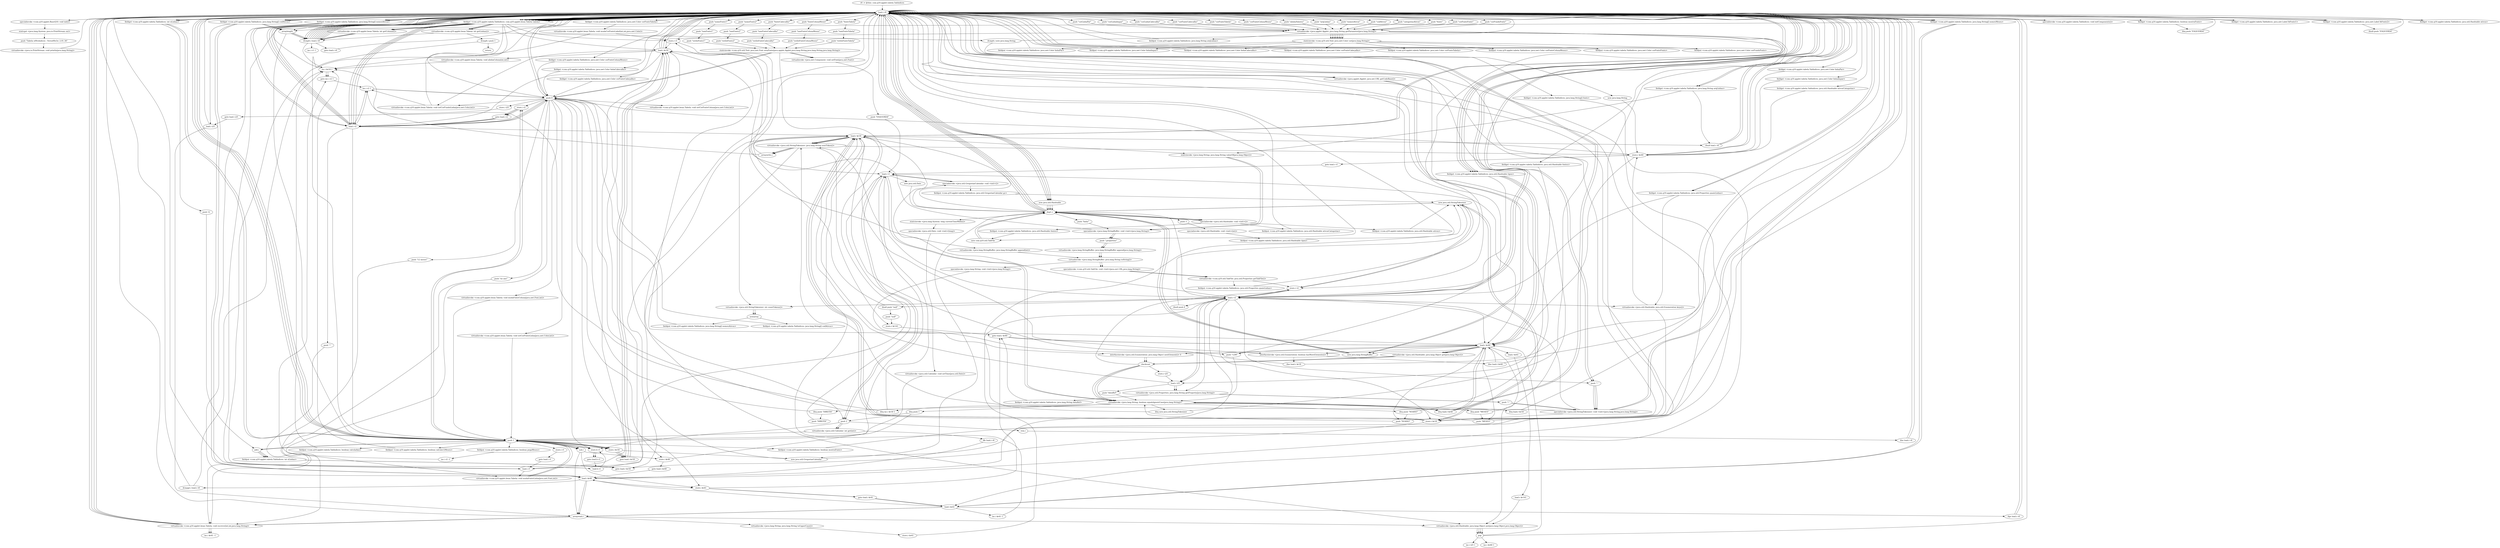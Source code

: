 digraph "" {
    "r0 := @this: com.q10.applet.tabela.TabIndices"
    "load.r r0"
    "r0 := @this: com.q10.applet.tabela.TabIndices"->"load.r r0";
    "specialinvoke <com.q10.applet.BaseQ10: void init()>"
    "load.r r0"->"specialinvoke <com.q10.applet.BaseQ10: void init()>";
    "staticget <java.lang.System: java.io.PrintStream out>"
    "specialinvoke <com.q10.applet.BaseQ10: void init()>"->"staticget <java.lang.System: java.io.PrintStream out>";
    "push \"Tabela \u00cdndices - Vers\u00e3o: 2.01.34\""
    "staticget <java.lang.System: java.io.PrintStream out>"->"push \"Tabela \u00cdndices - Vers\u00e3o: 2.01.34\"";
    "virtualinvoke <java.io.PrintStream: void println(java.lang.String)>"
    "push \"Tabela \u00cdndices - Vers\u00e3o: 2.01.34\""->"virtualinvoke <java.io.PrintStream: void println(java.lang.String)>";
    "virtualinvoke <java.io.PrintStream: void println(java.lang.String)>"->"load.r r0";
    "load.r r0"->"load.r r0";
    "push \"corLinhaPar\""
    "load.r r0"->"push \"corLinhaPar\"";
    "virtualinvoke <java.applet.Applet: java.lang.String getParameter(java.lang.String)>"
    "push \"corLinhaPar\""->"virtualinvoke <java.applet.Applet: java.lang.String getParameter(java.lang.String)>";
    "staticinvoke <com.q10.util.Tool: java.awt.Color cor(java.lang.String)>"
    "virtualinvoke <java.applet.Applet: java.lang.String getParameter(java.lang.String)>"->"staticinvoke <com.q10.util.Tool: java.awt.Color cor(java.lang.String)>";
    "fieldput <com.q10.applet.tabela.TabIndices: java.awt.Color linhaPar>"
    "staticinvoke <com.q10.util.Tool: java.awt.Color cor(java.lang.String)>"->"fieldput <com.q10.applet.tabela.TabIndices: java.awt.Color linhaPar>";
    "fieldput <com.q10.applet.tabela.TabIndices: java.awt.Color linhaPar>"->"load.r r0";
    "load.r r0"->"load.r r0";
    "push \"corLinhaImpar\""
    "load.r r0"->"push \"corLinhaImpar\"";
    "push \"corLinhaImpar\""->"virtualinvoke <java.applet.Applet: java.lang.String getParameter(java.lang.String)>";
    "virtualinvoke <java.applet.Applet: java.lang.String getParameter(java.lang.String)>"->"staticinvoke <com.q10.util.Tool: java.awt.Color cor(java.lang.String)>";
    "fieldput <com.q10.applet.tabela.TabIndices: java.awt.Color linhaImpar>"
    "staticinvoke <com.q10.util.Tool: java.awt.Color cor(java.lang.String)>"->"fieldput <com.q10.applet.tabela.TabIndices: java.awt.Color linhaImpar>";
    "fieldput <com.q10.applet.tabela.TabIndices: java.awt.Color linhaImpar>"->"load.r r0";
    "load.r r0"->"load.r r0";
    "push \"corLinhaCabecalho\""
    "load.r r0"->"push \"corLinhaCabecalho\"";
    "push \"corLinhaCabecalho\""->"virtualinvoke <java.applet.Applet: java.lang.String getParameter(java.lang.String)>";
    "virtualinvoke <java.applet.Applet: java.lang.String getParameter(java.lang.String)>"->"staticinvoke <com.q10.util.Tool: java.awt.Color cor(java.lang.String)>";
    "fieldput <com.q10.applet.tabela.TabIndices: java.awt.Color linhaCabecalho>"
    "staticinvoke <com.q10.util.Tool: java.awt.Color cor(java.lang.String)>"->"fieldput <com.q10.applet.tabela.TabIndices: java.awt.Color linhaCabecalho>";
    "fieldput <com.q10.applet.tabela.TabIndices: java.awt.Color linhaCabecalho>"->"load.r r0";
    "load.r r0"->"load.r r0";
    "push \"corFonteCabecalho\""
    "load.r r0"->"push \"corFonteCabecalho\"";
    "push \"corFonteCabecalho\""->"virtualinvoke <java.applet.Applet: java.lang.String getParameter(java.lang.String)>";
    "virtualinvoke <java.applet.Applet: java.lang.String getParameter(java.lang.String)>"->"staticinvoke <com.q10.util.Tool: java.awt.Color cor(java.lang.String)>";
    "fieldput <com.q10.applet.tabela.TabIndices: java.awt.Color corFonteCabeçalho>"
    "staticinvoke <com.q10.util.Tool: java.awt.Color cor(java.lang.String)>"->"fieldput <com.q10.applet.tabela.TabIndices: java.awt.Color corFonteCabeçalho>";
    "fieldput <com.q10.applet.tabela.TabIndices: java.awt.Color corFonteCabeçalho>"->"load.r r0";
    "load.r r0"->"load.r r0";
    "push \"corFonteTabela\""
    "load.r r0"->"push \"corFonteTabela\"";
    "push \"corFonteTabela\""->"virtualinvoke <java.applet.Applet: java.lang.String getParameter(java.lang.String)>";
    "virtualinvoke <java.applet.Applet: java.lang.String getParameter(java.lang.String)>"->"staticinvoke <com.q10.util.Tool: java.awt.Color cor(java.lang.String)>";
    "fieldput <com.q10.applet.tabela.TabIndices: java.awt.Color corFonteTabela>"
    "staticinvoke <com.q10.util.Tool: java.awt.Color cor(java.lang.String)>"->"fieldput <com.q10.applet.tabela.TabIndices: java.awt.Color corFonteTabela>";
    "fieldput <com.q10.applet.tabela.TabIndices: java.awt.Color corFonteTabela>"->"load.r r0";
    "load.r r0"->"load.r r0";
    "push \"corFonteColunaMeses\""
    "load.r r0"->"push \"corFonteColunaMeses\"";
    "push \"corFonteColunaMeses\""->"virtualinvoke <java.applet.Applet: java.lang.String getParameter(java.lang.String)>";
    "virtualinvoke <java.applet.Applet: java.lang.String getParameter(java.lang.String)>"->"staticinvoke <com.q10.util.Tool: java.awt.Color cor(java.lang.String)>";
    "fieldput <com.q10.applet.tabela.TabIndices: java.awt.Color corFonteColunaMeses>"
    "staticinvoke <com.q10.util.Tool: java.awt.Color cor(java.lang.String)>"->"fieldput <com.q10.applet.tabela.TabIndices: java.awt.Color corFonteColunaMeses>";
    "fieldput <com.q10.applet.tabela.TabIndices: java.awt.Color corFonteColunaMeses>"->"load.r r0";
    "push \"alinhaValores\""
    "load.r r0"->"push \"alinhaValores\"";
    "push \"alinhaValores\""->"virtualinvoke <java.applet.Applet: java.lang.String getParameter(java.lang.String)>";
    "store.r r1"
    "virtualinvoke <java.applet.Applet: java.lang.String getParameter(java.lang.String)>"->"store.r r1";
    "store.r r1"->"load.r r0";
    "load.r r0"->"load.r r0";
    "push \"arqLinhas\""
    "load.r r0"->"push \"arqLinhas\"";
    "push \"arqLinhas\""->"virtualinvoke <java.applet.Applet: java.lang.String getParameter(java.lang.String)>";
    "fieldput <com.q10.applet.tabela.TabIndices: java.lang.String arqLinhas>"
    "virtualinvoke <java.applet.Applet: java.lang.String getParameter(java.lang.String)>"->"fieldput <com.q10.applet.tabela.TabIndices: java.lang.String arqLinhas>";
    "fieldput <com.q10.applet.tabela.TabIndices: java.lang.String arqLinhas>"->"load.r r0";
    "new java.util.GregorianCalendar"
    "load.r r0"->"new java.util.GregorianCalendar";
    "dup1.r"
    "new java.util.GregorianCalendar"->"dup1.r";
    "specialinvoke <java.util.GregorianCalendar: void <init>()>"
    "dup1.r"->"specialinvoke <java.util.GregorianCalendar: void <init>()>";
    "fieldput <com.q10.applet.tabela.TabIndices: java.util.GregorianCalendar gc>"
    "specialinvoke <java.util.GregorianCalendar: void <init>()>"->"fieldput <com.q10.applet.tabela.TabIndices: java.util.GregorianCalendar gc>";
    "new java.util.StringTokenizer"
    "fieldput <com.q10.applet.tabela.TabIndices: java.util.GregorianCalendar gc>"->"new java.util.StringTokenizer";
    "store.r $r18"
    "new java.util.StringTokenizer"->"store.r $r18";
    "load.r $r18"
    "store.r $r18"->"load.r $r18";
    "load.r $r18"->"load.r r0";
    "push \"nomesAtivos\""
    "load.r r0"->"push \"nomesAtivos\"";
    "push \"nomesAtivos\""->"virtualinvoke <java.applet.Applet: java.lang.String getParameter(java.lang.String)>";
    "push \",\""
    "virtualinvoke <java.applet.Applet: java.lang.String getParameter(java.lang.String)>"->"push \",\"";
    "specialinvoke <java.util.StringTokenizer: void <init>(java.lang.String,java.lang.String)>"
    "push \",\""->"specialinvoke <java.util.StringTokenizer: void <init>(java.lang.String,java.lang.String)>";
    "specialinvoke <java.util.StringTokenizer: void <init>(java.lang.String,java.lang.String)>"->"load.r r0";
    "load.r r0"->"load.r $r18";
    "virtualinvoke <java.util.StringTokenizer: int countTokens()>"
    "load.r $r18"->"virtualinvoke <java.util.StringTokenizer: int countTokens()>";
    "newarray"
    "virtualinvoke <java.util.StringTokenizer: int countTokens()>"->"newarray";
    "fieldput <com.q10.applet.tabela.TabIndices: java.lang.String[] nomesAtivos>"
    "newarray"->"fieldput <com.q10.applet.tabela.TabIndices: java.lang.String[] nomesAtivos>";
    "push 0"
    "fieldput <com.q10.applet.tabela.TabIndices: java.lang.String[] nomesAtivos>"->"push 0";
    "store.i r2"
    "push 0"->"store.i r2";
    "goto load.i r2"
    "store.i r2"->"goto load.i r2";
    "load.i r2"
    "goto load.i r2"->"load.i r2";
    "load.i r2"->"load.r r0";
    "fieldget <com.q10.applet.tabela.TabIndices: java.lang.String[] nomesAtivos>"
    "load.r r0"->"fieldget <com.q10.applet.tabela.TabIndices: java.lang.String[] nomesAtivos>";
    "arraylength"
    "fieldget <com.q10.applet.tabela.TabIndices: java.lang.String[] nomesAtivos>"->"arraylength";
    "ifcmplt.i load.r r0"
    "arraylength"->"ifcmplt.i load.r r0";
    "ifcmplt.i load.r r0"->"load.r r0";
    "new java.util.Hashtable"
    "load.r r0"->"new java.util.Hashtable";
    "new java.util.Hashtable"->"dup1.r";
    "specialinvoke <java.util.Hashtable: void <init>()>"
    "dup1.r"->"specialinvoke <java.util.Hashtable: void <init>()>";
    "fieldput <com.q10.applet.tabela.TabIndices: java.util.Hashtable ativos>"
    "specialinvoke <java.util.Hashtable: void <init>()>"->"fieldput <com.q10.applet.tabela.TabIndices: java.util.Hashtable ativos>";
    "fieldput <com.q10.applet.tabela.TabIndices: java.util.Hashtable ativos>"->"new java.util.StringTokenizer";
    "store.r r2"
    "new java.util.StringTokenizer"->"store.r r2";
    "load.r r2"
    "store.r r2"->"load.r r2";
    "load.r r2"->"load.r r0";
    "push \"codAtivos\""
    "load.r r0"->"push \"codAtivos\"";
    "push \"codAtivos\""->"virtualinvoke <java.applet.Applet: java.lang.String getParameter(java.lang.String)>";
    "virtualinvoke <java.applet.Applet: java.lang.String getParameter(java.lang.String)>"->"push \",\"";
    "push \",\""->"specialinvoke <java.util.StringTokenizer: void <init>(java.lang.String,java.lang.String)>";
    "specialinvoke <java.util.StringTokenizer: void <init>(java.lang.String,java.lang.String)>"->"load.r r2";
    "load.r r2"->"store.r $r18";
    "store.r $r18"->"load.r r0";
    "load.r r0"->"load.r r2";
    "load.r r2"->"virtualinvoke <java.util.StringTokenizer: int countTokens()>";
    "virtualinvoke <java.util.StringTokenizer: int countTokens()>"->"newarray";
    "fieldput <com.q10.applet.tabela.TabIndices: java.lang.String[] codAtivos>"
    "newarray"->"fieldput <com.q10.applet.tabela.TabIndices: java.lang.String[] codAtivos>";
    "fieldput <com.q10.applet.tabela.TabIndices: java.lang.String[] codAtivos>"->"push 0";
    "store.i $r40"
    "push 0"->"store.i $r40";
    "goto load.i $r40"
    "store.i $r40"->"goto load.i $r40";
    "load.i $r40"
    "goto load.i $r40"->"load.i $r40";
    "load.i $r40"->"load.r r0";
    "fieldget <com.q10.applet.tabela.TabIndices: java.lang.String[] codAtivos>"
    "load.r r0"->"fieldget <com.q10.applet.tabela.TabIndices: java.lang.String[] codAtivos>";
    "fieldget <com.q10.applet.tabela.TabIndices: java.lang.String[] codAtivos>"->"arraylength";
    "arraylength"->"ifcmplt.i load.r r0";
    "ifcmplt.i load.r r0"->"load.r r0";
    "load.r r0"->"new java.util.Hashtable";
    "new java.util.Hashtable"->"dup1.r";
    "dup1.r"->"specialinvoke <java.util.Hashtable: void <init>()>";
    "fieldput <com.q10.applet.tabela.TabIndices: java.util.Hashtable ativosCategorias>"
    "specialinvoke <java.util.Hashtable: void <init>()>"->"fieldput <com.q10.applet.tabela.TabIndices: java.util.Hashtable ativosCategorias>";
    "fieldput <com.q10.applet.tabela.TabIndices: java.util.Hashtable ativosCategorias>"->"load.r r0";
    "push \"categoriasAtivos\""
    "load.r r0"->"push \"categoriasAtivos\"";
    "push \"categoriasAtivos\""->"virtualinvoke <java.applet.Applet: java.lang.String getParameter(java.lang.String)>";
    "virtualinvoke <java.applet.Applet: java.lang.String getParameter(java.lang.String)>"->"store.r r2";
    "store.r r2"->"load.r r2";
    "ifnull push 0"
    "load.r r2"->"ifnull push 0";
    "ifnull push 0"->"new java.util.StringTokenizer";
    "new java.util.StringTokenizer"->"dup1.r";
    "dup1.r"->"load.r r2";
    "load.r r2"->"push \",\"";
    "push \",\""->"specialinvoke <java.util.StringTokenizer: void <init>(java.lang.String,java.lang.String)>";
    "specialinvoke <java.util.StringTokenizer: void <init>(java.lang.String,java.lang.String)>"->"store.r $r18";
    "store.r $r18"->"push 0";
    "store.i i25"
    "push 0"->"store.i i25";
    "goto load.i i25"
    "store.i i25"->"goto load.i i25";
    "load.i i25"
    "goto load.i i25"->"load.i i25";
    "load.i i25"->"load.r r0";
    "load.r r0"->"fieldget <com.q10.applet.tabela.TabIndices: java.lang.String[] codAtivos>";
    "fieldget <com.q10.applet.tabela.TabIndices: java.lang.String[] codAtivos>"->"arraylength";
    "arraylength"->"ifcmplt.i load.r r0";
    "ifcmplt.i load.r r0"->"load.r r0";
    "fieldget <com.q10.applet.tabela.TabIndices: java.lang.String arqLinhas>"
    "load.r r0"->"fieldget <com.q10.applet.tabela.TabIndices: java.lang.String arqLinhas>";
    "ifnull load.r r0"
    "fieldget <com.q10.applet.tabela.TabIndices: java.lang.String arqLinhas>"->"ifnull load.r r0";
    "ifnull load.r r0"->"load.r r0";
    "load.r r0"->"new java.util.Hashtable";
    "new java.util.Hashtable"->"dup1.r";
    "push 3"
    "dup1.r"->"push 3";
    "specialinvoke <java.util.Hashtable: void <init>(int)>"
    "push 3"->"specialinvoke <java.util.Hashtable: void <init>(int)>";
    "fieldput <com.q10.applet.tabela.TabIndices: java.util.Hashtable tipos>"
    "specialinvoke <java.util.Hashtable: void <init>(int)>"->"fieldput <com.q10.applet.tabela.TabIndices: java.util.Hashtable tipos>";
    "fieldput <com.q10.applet.tabela.TabIndices: java.util.Hashtable tipos>"->"load.r r0";
    "new com.q10.util.TabFile"
    "load.r r0"->"new com.q10.util.TabFile";
    "new com.q10.util.TabFile"->"dup1.r";
    "dup1.r"->"load.r r0";
    "virtualinvoke <java.applet.Applet: java.net.URL getCodeBase()>"
    "load.r r0"->"virtualinvoke <java.applet.Applet: java.net.URL getCodeBase()>";
    "new java.lang.StringBuffer"
    "virtualinvoke <java.applet.Applet: java.net.URL getCodeBase()>"->"new java.lang.StringBuffer";
    "new java.lang.StringBuffer"->"dup1.r";
    "dup1.r"->"load.r r0";
    "load.r r0"->"fieldget <com.q10.applet.tabela.TabIndices: java.lang.String arqLinhas>";
    "staticinvoke <java.lang.String: java.lang.String valueOf(java.lang.Object)>"
    "fieldget <com.q10.applet.tabela.TabIndices: java.lang.String arqLinhas>"->"staticinvoke <java.lang.String: java.lang.String valueOf(java.lang.Object)>";
    "specialinvoke <java.lang.StringBuffer: void <init>(java.lang.String)>"
    "staticinvoke <java.lang.String: java.lang.String valueOf(java.lang.Object)>"->"specialinvoke <java.lang.StringBuffer: void <init>(java.lang.String)>";
    "push \".properties\""
    "specialinvoke <java.lang.StringBuffer: void <init>(java.lang.String)>"->"push \".properties\"";
    "virtualinvoke <java.lang.StringBuffer: java.lang.StringBuffer append(java.lang.String)>"
    "push \".properties\""->"virtualinvoke <java.lang.StringBuffer: java.lang.StringBuffer append(java.lang.String)>";
    "virtualinvoke <java.lang.StringBuffer: java.lang.String toString()>"
    "virtualinvoke <java.lang.StringBuffer: java.lang.StringBuffer append(java.lang.String)>"->"virtualinvoke <java.lang.StringBuffer: java.lang.String toString()>";
    "specialinvoke <com.q10.util.TabFile: void <init>(java.net.URL,java.lang.String)>"
    "virtualinvoke <java.lang.StringBuffer: java.lang.String toString()>"->"specialinvoke <com.q10.util.TabFile: void <init>(java.net.URL,java.lang.String)>";
    "virtualinvoke <com.q10.util.TabFile: java.util.Properties getTabFile()>"
    "specialinvoke <com.q10.util.TabFile: void <init>(java.net.URL,java.lang.String)>"->"virtualinvoke <com.q10.util.TabFile: java.util.Properties getTabFile()>";
    "fieldput <com.q10.applet.tabela.TabIndices: java.util.Properties quaisLinhas>"
    "virtualinvoke <com.q10.util.TabFile: java.util.Properties getTabFile()>"->"fieldput <com.q10.applet.tabela.TabIndices: java.util.Properties quaisLinhas>";
    "fieldput <com.q10.applet.tabela.TabIndices: java.util.Properties quaisLinhas>"->"load.r r0";
    "fieldget <com.q10.applet.tabela.TabIndices: java.util.Properties quaisLinhas>"
    "load.r r0"->"fieldget <com.q10.applet.tabela.TabIndices: java.util.Properties quaisLinhas>";
    "virtualinvoke <java.util.Hashtable: java.util.Enumeration keys()>"
    "fieldget <com.q10.applet.tabela.TabIndices: java.util.Properties quaisLinhas>"->"virtualinvoke <java.util.Hashtable: java.util.Enumeration keys()>";
    "virtualinvoke <java.util.Hashtable: java.util.Enumeration keys()>"->"store.r $r18";
    "goto load.r $r18"
    "store.r $r18"->"goto load.r $r18";
    "goto load.r $r18"->"load.r $r18";
    "interfaceinvoke <java.util.Enumeration: boolean hasMoreElements()> 0"
    "load.r $r18"->"interfaceinvoke <java.util.Enumeration: boolean hasMoreElements()> 0";
    "ifne load.r $r18"
    "interfaceinvoke <java.util.Enumeration: boolean hasMoreElements()> 0"->"ifne load.r $r18";
    "ifne load.r $r18"->"load.r r0";
    "push \"fonte\""
    "load.r r0"->"push \"fonte\"";
    "push \"fonte\""->"virtualinvoke <java.applet.Applet: java.lang.String getParameter(java.lang.String)>";
    "virtualinvoke <java.applet.Applet: java.lang.String getParameter(java.lang.String)>"->"store.r $r18";
    "store.r $r18"->"load.r $r18";
    "load.r $r18"->"ifnull load.r r0";
    "ifnull load.r r0"->"load.r r0";
    "load.r r0"->"new java.util.Hashtable";
    "new java.util.Hashtable"->"dup1.r";
    "dup1.r"->"specialinvoke <java.util.Hashtable: void <init>()>";
    "fieldput <com.q10.applet.tabela.TabIndices: java.util.Hashtable fontes>"
    "specialinvoke <java.util.Hashtable: void <init>()>"->"fieldput <com.q10.applet.tabela.TabIndices: java.util.Hashtable fontes>";
    "fieldput <com.q10.applet.tabela.TabIndices: java.util.Hashtable fontes>"->"new com.q10.util.TabFile";
    "new com.q10.util.TabFile"->"dup1.r";
    "dup1.r"->"load.r r0";
    "load.r r0"->"virtualinvoke <java.applet.Applet: java.net.URL getCodeBase()>";
    "virtualinvoke <java.applet.Applet: java.net.URL getCodeBase()>"->"new java.lang.StringBuffer";
    "new java.lang.StringBuffer"->"dup1.r";
    "dup1.r"->"load.r $r18";
    "load.r $r18"->"staticinvoke <java.lang.String: java.lang.String valueOf(java.lang.Object)>";
    "staticinvoke <java.lang.String: java.lang.String valueOf(java.lang.Object)>"->"specialinvoke <java.lang.StringBuffer: void <init>(java.lang.String)>";
    "specialinvoke <java.lang.StringBuffer: void <init>(java.lang.String)>"->"push \".properties\"";
    "push \".properties\""->"virtualinvoke <java.lang.StringBuffer: java.lang.StringBuffer append(java.lang.String)>";
    "virtualinvoke <java.lang.StringBuffer: java.lang.StringBuffer append(java.lang.String)>"->"virtualinvoke <java.lang.StringBuffer: java.lang.String toString()>";
    "virtualinvoke <java.lang.StringBuffer: java.lang.String toString()>"->"specialinvoke <com.q10.util.TabFile: void <init>(java.net.URL,java.lang.String)>";
    "specialinvoke <com.q10.util.TabFile: void <init>(java.net.URL,java.lang.String)>"->"virtualinvoke <com.q10.util.TabFile: java.util.Properties getTabFile()>";
    "virtualinvoke <com.q10.util.TabFile: java.util.Properties getTabFile()>"->"store.r r2";
    "store.r r2"->"load.r r2";
    "load.r r2"->"virtualinvoke <java.util.Hashtable: java.util.Enumeration keys()>";
    "store.r $r40"
    "virtualinvoke <java.util.Hashtable: java.util.Enumeration keys()>"->"store.r $r40";
    "store.r $r40"->"push 0";
    "store.i $r41"
    "push 0"->"store.i $r41";
    "goto load.r $r40"
    "store.i $r41"->"goto load.r $r40";
    "load.r $r40"
    "goto load.r $r40"->"load.r $r40";
    "load.r $r40"->"interfaceinvoke <java.util.Enumeration: boolean hasMoreElements()> 0";
    "ifne load.r $r40"
    "interfaceinvoke <java.util.Enumeration: boolean hasMoreElements()> 0"->"ifne load.r $r40";
    "ifne load.r $r40"->"load.r r0";
    "push 1"
    "load.r r0"->"push 1";
    "fieldput <com.q10.applet.tabela.TabIndices: boolean mostraFonte>"
    "push 1"->"fieldput <com.q10.applet.tabela.TabIndices: boolean mostraFonte>";
    "fieldput <com.q10.applet.tabela.TabIndices: boolean mostraFonte>"->"load.r r0";
    "load.r r0"->"load.r r0";
    "push \"corFonteFonte\""
    "load.r r0"->"push \"corFonteFonte\"";
    "push \"corFonteFonte\""->"virtualinvoke <java.applet.Applet: java.lang.String getParameter(java.lang.String)>";
    "virtualinvoke <java.applet.Applet: java.lang.String getParameter(java.lang.String)>"->"staticinvoke <com.q10.util.Tool: java.awt.Color cor(java.lang.String)>";
    "fieldput <com.q10.applet.tabela.TabIndices: java.awt.Color corFonteFonte>"
    "staticinvoke <com.q10.util.Tool: java.awt.Color cor(java.lang.String)>"->"fieldput <com.q10.applet.tabela.TabIndices: java.awt.Color corFonteFonte>";
    "fieldput <com.q10.applet.tabela.TabIndices: java.awt.Color corFonteFonte>"->"load.r r0";
    "load.r r0"->"load.r r0";
    "push \"corFundoFonte\""
    "load.r r0"->"push \"corFundoFonte\"";
    "push \"corFundoFonte\""->"virtualinvoke <java.applet.Applet: java.lang.String getParameter(java.lang.String)>";
    "virtualinvoke <java.applet.Applet: java.lang.String getParameter(java.lang.String)>"->"staticinvoke <com.q10.util.Tool: java.awt.Color cor(java.lang.String)>";
    "fieldput <com.q10.applet.tabela.TabIndices: java.awt.Color corFundoFonte>"
    "staticinvoke <com.q10.util.Tool: java.awt.Color cor(java.lang.String)>"->"fieldput <com.q10.applet.tabela.TabIndices: java.awt.Color corFundoFonte>";
    "fieldput <com.q10.applet.tabela.TabIndices: java.awt.Color corFundoFonte>"->"load.r r0";
    "specialinvoke <com.q10.applet.tabela.TabIndices: void initComponents()>"
    "load.r r0"->"specialinvoke <com.q10.applet.tabela.TabIndices: void initComponents()>";
    "specialinvoke <com.q10.applet.tabela.TabIndices: void initComponents()>"->"load.r r0";
    "fieldget <com.q10.applet.tabela.TabIndices: boolean mostraFonte>"
    "load.r r0"->"fieldget <com.q10.applet.tabela.TabIndices: boolean mostraFonte>";
    "ifeq push \"ESQUERDA\""
    "fieldget <com.q10.applet.tabela.TabIndices: boolean mostraFonte>"->"ifeq push \"ESQUERDA\"";
    "ifeq push \"ESQUERDA\""->"load.r r0";
    "fieldget <com.q10.applet.tabela.TabIndices: java.awt.Label lbFonte1>"
    "load.r r0"->"fieldget <com.q10.applet.tabela.TabIndices: java.awt.Label lbFonte1>";
    "fieldget <com.q10.applet.tabela.TabIndices: java.awt.Label lbFonte1>"->"load.r r0";
    "push \"nomeFonte1\""
    "load.r r0"->"push \"nomeFonte1\"";
    "push \"tamFonte1\""
    "push \"nomeFonte1\""->"push \"tamFonte1\"";
    "push \"estiloFonte1\""
    "push \"tamFonte1\""->"push \"estiloFonte1\"";
    "staticinvoke <com.q10.util.Tool: java.awt.Font setaFonte(java.applet.Applet,java.lang.String,java.lang.String,java.lang.String)>"
    "push \"estiloFonte1\""->"staticinvoke <com.q10.util.Tool: java.awt.Font setaFonte(java.applet.Applet,java.lang.String,java.lang.String,java.lang.String)>";
    "virtualinvoke <java.awt.Component: void setFont(java.awt.Font)>"
    "staticinvoke <com.q10.util.Tool: java.awt.Font setaFonte(java.applet.Applet,java.lang.String,java.lang.String,java.lang.String)>"->"virtualinvoke <java.awt.Component: void setFont(java.awt.Font)>";
    "virtualinvoke <java.awt.Component: void setFont(java.awt.Font)>"->"load.r r0";
    "fieldget <com.q10.applet.tabela.TabIndices: java.awt.Label lbFonte2>"
    "load.r r0"->"fieldget <com.q10.applet.tabela.TabIndices: java.awt.Label lbFonte2>";
    "ifnull push \"ESQUERDA\""
    "fieldget <com.q10.applet.tabela.TabIndices: java.awt.Label lbFonte2>"->"ifnull push \"ESQUERDA\"";
    "ifnull push \"ESQUERDA\""->"load.r r0";
    "load.r r0"->"fieldget <com.q10.applet.tabela.TabIndices: java.awt.Label lbFonte2>";
    "fieldget <com.q10.applet.tabela.TabIndices: java.awt.Label lbFonte2>"->"load.r r0";
    "push \"nomeFonte2\""
    "load.r r0"->"push \"nomeFonte2\"";
    "push \"tamFonte2\""
    "push \"nomeFonte2\""->"push \"tamFonte2\"";
    "push \"estiloFonte2\""
    "push \"tamFonte2\""->"push \"estiloFonte2\"";
    "push \"estiloFonte2\""->"staticinvoke <com.q10.util.Tool: java.awt.Font setaFonte(java.applet.Applet,java.lang.String,java.lang.String,java.lang.String)>";
    "staticinvoke <com.q10.util.Tool: java.awt.Font setaFonte(java.applet.Applet,java.lang.String,java.lang.String,java.lang.String)>"->"virtualinvoke <java.awt.Component: void setFont(java.awt.Font)>";
    "push \"ESQUERDA\""
    "virtualinvoke <java.awt.Component: void setFont(java.awt.Font)>"->"push \"ESQUERDA\"";
    "load.r r1"
    "push \"ESQUERDA\""->"load.r r1";
    "virtualinvoke <java.lang.String: boolean equalsIgnoreCase(java.lang.String)>"
    "load.r r1"->"virtualinvoke <java.lang.String: boolean equalsIgnoreCase(java.lang.String)>";
    "ifeq push \"DIREITA\""
    "virtualinvoke <java.lang.String: boolean equalsIgnoreCase(java.lang.String)>"->"ifeq push \"DIREITA\"";
    "ifeq push \"DIREITA\""->"push 0";
    "store.b r1"
    "push 0"->"store.b r1";
    "goto load.b r1"
    "store.b r1"->"goto load.b r1";
    "load.b r1"
    "goto load.b r1"->"load.b r1";
    "load.b r1"->"store.b r1";
    "store.b r1"->"push 1";
    "store.i $r18"
    "push 1"->"store.i $r18";
    "goto load.i $r18"
    "store.i $r18"->"goto load.i $r18";
    "load.i $r18"
    "goto load.i $r18"->"load.i $r18";
    "load.i $r18"->"load.r r0";
    "fieldget <com.q10.applet.tabela.TabIndices: com.q10.applet.bean.Tabela tabela>"
    "load.r r0"->"fieldget <com.q10.applet.tabela.TabIndices: com.q10.applet.bean.Tabela tabela>";
    "virtualinvoke <com.q10.applet.bean.Tabela: int getColunas()>"
    "fieldget <com.q10.applet.tabela.TabIndices: com.q10.applet.bean.Tabela tabela>"->"virtualinvoke <com.q10.applet.bean.Tabela: int getColunas()>";
    "virtualinvoke <com.q10.applet.bean.Tabela: int getColunas()>"->"ifcmplt.i load.r r0";
    "ifcmplt.i load.r r0"->"load.r r0";
    "load.r r0"->"fieldget <com.q10.applet.tabela.TabIndices: com.q10.applet.bean.Tabela tabela>";
    "fieldget <com.q10.applet.tabela.TabIndices: com.q10.applet.bean.Tabela tabela>"->"load.r r0";
    "push \"fonteCabecalho\""
    "load.r r0"->"push \"fonteCabecalho\"";
    "push \"tamFonteCabecalho\""
    "push \"fonteCabecalho\""->"push \"tamFonteCabecalho\"";
    "push \"estiloFonteCabecalho\""
    "push \"tamFonteCabecalho\""->"push \"estiloFonteCabecalho\"";
    "push \"estiloFonteCabecalho\""->"staticinvoke <com.q10.util.Tool: java.awt.Font setaFonte(java.applet.Applet,java.lang.String,java.lang.String,java.lang.String)>";
    "staticinvoke <com.q10.util.Tool: java.awt.Font setaFonte(java.applet.Applet,java.lang.String,java.lang.String,java.lang.String)>"->"push 0";
    "virtualinvoke <com.q10.applet.bean.Tabela: void mudaFonteLinha(java.awt.Font,int)>"
    "push 0"->"virtualinvoke <com.q10.applet.bean.Tabela: void mudaFonteLinha(java.awt.Font,int)>";
    "virtualinvoke <com.q10.applet.bean.Tabela: void mudaFonteLinha(java.awt.Font,int)>"->"push 1";
    "store.i r1"
    "push 1"->"store.i r1";
    "goto load.i r1"
    "store.i r1"->"goto load.i r1";
    "load.i r1"
    "goto load.i r1"->"load.i r1";
    "load.i r1"->"load.r r0";
    "load.r r0"->"fieldget <com.q10.applet.tabela.TabIndices: com.q10.applet.bean.Tabela tabela>";
    "virtualinvoke <com.q10.applet.bean.Tabela: int getLinhas()>"
    "fieldget <com.q10.applet.tabela.TabIndices: com.q10.applet.bean.Tabela tabela>"->"virtualinvoke <com.q10.applet.bean.Tabela: int getLinhas()>";
    "virtualinvoke <com.q10.applet.bean.Tabela: int getLinhas()>"->"ifcmplt.i load.r r0";
    "goto load.r r0"
    "ifcmplt.i load.r r0"->"goto load.r r0";
    "goto load.r r0"->"load.r r0";
    "load.r r0"->"fieldget <com.q10.applet.tabela.TabIndices: com.q10.applet.bean.Tabela tabela>";
    "fieldget <com.q10.applet.tabela.TabIndices: com.q10.applet.bean.Tabela tabela>"->"load.r r0";
    "fieldget <com.q10.applet.tabela.TabIndices: java.awt.Color corFonteColunaMeses>"
    "load.r r0"->"fieldget <com.q10.applet.tabela.TabIndices: java.awt.Color corFonteColunaMeses>";
    "fieldget <com.q10.applet.tabela.TabIndices: java.awt.Color corFonteColunaMeses>"->"push 0";
    "virtualinvoke <com.q10.applet.bean.Tabela: void setCorFonteColuna(java.awt.Color,int)>"
    "push 0"->"virtualinvoke <com.q10.applet.bean.Tabela: void setCorFonteColuna(java.awt.Color,int)>";
    "virtualinvoke <com.q10.applet.bean.Tabela: void setCorFonteColuna(java.awt.Color,int)>"->"load.r r0";
    "load.r r0"->"fieldget <com.q10.applet.tabela.TabIndices: com.q10.applet.bean.Tabela tabela>";
    "fieldget <com.q10.applet.tabela.TabIndices: com.q10.applet.bean.Tabela tabela>"->"load.r r0";
    "push \"fonteColunaMeses\""
    "load.r r0"->"push \"fonteColunaMeses\"";
    "push \"tamFonteColunaMeses\""
    "push \"fonteColunaMeses\""->"push \"tamFonteColunaMeses\"";
    "push \"estiloFonteColunaMeses\""
    "push \"tamFonteColunaMeses\""->"push \"estiloFonteColunaMeses\"";
    "push \"estiloFonteColunaMeses\""->"staticinvoke <com.q10.util.Tool: java.awt.Font setaFonte(java.applet.Applet,java.lang.String,java.lang.String,java.lang.String)>";
    "staticinvoke <com.q10.util.Tool: java.awt.Font setaFonte(java.applet.Applet,java.lang.String,java.lang.String,java.lang.String)>"->"push 0";
    "virtualinvoke <com.q10.applet.bean.Tabela: void mudaFonteColuna(java.awt.Font,int)>"
    "push 0"->"virtualinvoke <com.q10.applet.bean.Tabela: void mudaFonteColuna(java.awt.Font,int)>";
    "virtualinvoke <com.q10.applet.bean.Tabela: void mudaFonteColuna(java.awt.Font,int)>"->"push 1";
    "push 1"->"store.i $r18";
    "store.i $r18"->"new java.util.GregorianCalendar";
    "new java.util.GregorianCalendar"->"store.r r1";
    "store.r r1"->"load.r r1";
    "load.r r1"->"specialinvoke <java.util.GregorianCalendar: void <init>()>";
    "specialinvoke <java.util.GregorianCalendar: void <init>()>"->"load.r r1";
    "new java.util.Date"
    "load.r r1"->"new java.util.Date";
    "new java.util.Date"->"dup1.r";
    "staticinvoke <java.lang.System: long currentTimeMillis()>"
    "dup1.r"->"staticinvoke <java.lang.System: long currentTimeMillis()>";
    "specialinvoke <java.util.Date: void <init>(long)>"
    "staticinvoke <java.lang.System: long currentTimeMillis()>"->"specialinvoke <java.util.Date: void <init>(long)>";
    "virtualinvoke <java.util.Calendar: void setTime(java.util.Date)>"
    "specialinvoke <java.util.Date: void <init>(long)>"->"virtualinvoke <java.util.Calendar: void setTime(java.util.Date)>";
    "virtualinvoke <java.util.Calendar: void setTime(java.util.Date)>"->"push 1";
    "push 1"->"store.i r2";
    "store.i r2"->"goto load.i r2";
    "goto load.i r2"->"load.i r2";
    "load.i r2"->"load.r r0";
    "load.r r0"->"fieldget <com.q10.applet.tabela.TabIndices: com.q10.applet.bean.Tabela tabela>";
    "fieldget <com.q10.applet.tabela.TabIndices: com.q10.applet.bean.Tabela tabela>"->"virtualinvoke <com.q10.applet.bean.Tabela: int getLinhas()>";
    "ifcmplt.i new java.lang.String"
    "virtualinvoke <com.q10.applet.bean.Tabela: int getLinhas()>"->"ifcmplt.i new java.lang.String";
    "ifcmplt.i new java.lang.String"->"load.r r0";
    "load.r r0"->"fieldget <com.q10.applet.tabela.TabIndices: com.q10.applet.bean.Tabela tabela>";
    "fieldget <com.q10.applet.tabela.TabIndices: com.q10.applet.bean.Tabela tabela>"->"load.r r0";
    "fieldget <com.q10.applet.tabela.TabIndices: java.awt.Color linhaCabecalho>"
    "load.r r0"->"fieldget <com.q10.applet.tabela.TabIndices: java.awt.Color linhaCabecalho>";
    "fieldget <com.q10.applet.tabela.TabIndices: java.awt.Color linhaCabecalho>"->"push 0";
    "virtualinvoke <com.q10.applet.bean.Tabela: void setCorFundoLinha(java.awt.Color,int)>"
    "push 0"->"virtualinvoke <com.q10.applet.bean.Tabela: void setCorFundoLinha(java.awt.Color,int)>";
    "virtualinvoke <com.q10.applet.bean.Tabela: void setCorFundoLinha(java.awt.Color,int)>"->"load.r r0";
    "load.r r0"->"fieldget <com.q10.applet.tabela.TabIndices: com.q10.applet.bean.Tabela tabela>";
    "fieldget <com.q10.applet.tabela.TabIndices: com.q10.applet.bean.Tabela tabela>"->"load.r r0";
    "fieldget <com.q10.applet.tabela.TabIndices: java.awt.Color corFonteCabeçalho>"
    "load.r r0"->"fieldget <com.q10.applet.tabela.TabIndices: java.awt.Color corFonteCabeçalho>";
    "fieldget <com.q10.applet.tabela.TabIndices: java.awt.Color corFonteCabeçalho>"->"push 0";
    "virtualinvoke <com.q10.applet.bean.Tabela: void setCorFonteLinha(java.awt.Color,int)>"
    "push 0"->"virtualinvoke <com.q10.applet.bean.Tabela: void setCorFonteLinha(java.awt.Color,int)>";
    "virtualinvoke <com.q10.applet.bean.Tabela: void setCorFonteLinha(java.awt.Color,int)>"->"push 1";
    "push 1"->"store.i $r18";
    "store.i $r18"->"goto load.i $r18";
    "goto load.i $r18"->"load.i $r18";
    "load.i $r18"->"load.r r0";
    "load.r r0"->"fieldget <com.q10.applet.tabela.TabIndices: com.q10.applet.bean.Tabela tabela>";
    "fieldget <com.q10.applet.tabela.TabIndices: com.q10.applet.bean.Tabela tabela>"->"virtualinvoke <com.q10.applet.bean.Tabela: int getLinhas()>";
    "ifcmplt.i push 1"
    "virtualinvoke <com.q10.applet.bean.Tabela: int getLinhas()>"->"ifcmplt.i push 1";
    "return"
    "ifcmplt.i push 1"->"return";
    "ifcmplt.i push 1"->"push 1";
    "push 1"->"store.i r2";
    "store.i r2"->"goto load.i r2";
    "goto load.i r2"->"load.i r2";
    "load.i r2"->"load.r r0";
    "load.r r0"->"fieldget <com.q10.applet.tabela.TabIndices: com.q10.applet.bean.Tabela tabela>";
    "fieldget <com.q10.applet.tabela.TabIndices: com.q10.applet.bean.Tabela tabela>"->"virtualinvoke <com.q10.applet.bean.Tabela: int getColunas()>";
    "virtualinvoke <com.q10.applet.bean.Tabela: int getColunas()>"->"ifcmplt.i load.r r0";
    "inc.i $r18 1"
    "ifcmplt.i load.r r0"->"inc.i $r18 1";
    "ifcmplt.i load.r r0"->"load.r r0";
    "load.r r0"->"fieldget <com.q10.applet.tabela.TabIndices: com.q10.applet.bean.Tabela tabela>";
    "fieldget <com.q10.applet.tabela.TabIndices: com.q10.applet.bean.Tabela tabela>"->"load.i $r18";
    "load.i $r18"->"load.i r2";
    "push \"-\""
    "load.i r2"->"push \"-\"";
    "virtualinvoke <com.q10.applet.bean.Tabela: void escreve(int,int,java.lang.String)>"
    "push \"-\""->"virtualinvoke <com.q10.applet.bean.Tabela: void escreve(int,int,java.lang.String)>";
    "virtualinvoke <com.q10.applet.bean.Tabela: void escreve(int,int,java.lang.String)>"->"load.r r0";
    "load.r r0"->"fieldget <com.q10.applet.tabela.TabIndices: com.q10.applet.bean.Tabela tabela>";
    "fieldget <com.q10.applet.tabela.TabIndices: com.q10.applet.bean.Tabela tabela>"->"push 0";
    "push 0"->"load.i r2";
    "load.i r2"->"load.r r0";
    "load.r r0"->"fieldget <com.q10.applet.tabela.TabIndices: java.lang.String[] nomesAtivos>";
    "fieldget <com.q10.applet.tabela.TabIndices: java.lang.String[] nomesAtivos>"->"load.i r2";
    "load.i r2"->"push 1";
    "sub.i"
    "push 1"->"sub.i";
    "arrayread.r"
    "sub.i"->"arrayread.r";
    "arrayread.r"->"virtualinvoke <com.q10.applet.bean.Tabela: void escreve(int,int,java.lang.String)>";
    "virtualinvoke <com.q10.applet.bean.Tabela: void escreve(int,int,java.lang.String)>"->"load.r r0";
    "load.r r0"->"fieldget <com.q10.applet.tabela.TabIndices: com.q10.applet.bean.Tabela tabela>";
    "fieldget <com.q10.applet.tabela.TabIndices: com.q10.applet.bean.Tabela tabela>"->"store.r r1";
    "store.r r1"->"load.i $r18";
    "push 2"
    "load.i $r18"->"push 2";
    "rem.i"
    "push 2"->"rem.i";
    "ifne load.r r0"
    "rem.i"->"ifne load.r r0";
    "ifne load.r r0"->"load.r r0";
    "fieldget <com.q10.applet.tabela.TabIndices: java.awt.Color linhaPar>"
    "load.r r0"->"fieldget <com.q10.applet.tabela.TabIndices: java.awt.Color linhaPar>";
    "fieldget <com.q10.applet.tabela.TabIndices: java.awt.Color linhaPar>"->"store.r $r40";
    "goto load.r r1"
    "store.r $r40"->"goto load.r r1";
    "goto load.r r1"->"load.r r1";
    "load.r r1"->"load.r $r40";
    "load.r $r40"->"load.i $r18";
    "load.i $r18"->"virtualinvoke <com.q10.applet.bean.Tabela: void setCorFundoLinha(java.awt.Color,int)>";
    "inc.i r2 1"
    "virtualinvoke <com.q10.applet.bean.Tabela: void setCorFundoLinha(java.awt.Color,int)>"->"inc.i r2 1";
    "ifne load.r r0"->"load.r r0";
    "fieldget <com.q10.applet.tabela.TabIndices: java.awt.Color linhaImpar>"
    "load.r r0"->"fieldget <com.q10.applet.tabela.TabIndices: java.awt.Color linhaImpar>";
    "fieldget <com.q10.applet.tabela.TabIndices: java.awt.Color linhaImpar>"->"store.r $r40";
    "new java.lang.String"
    "ifcmplt.i new java.lang.String"->"new java.lang.String";
    "new java.lang.String"->"store.r $r40";
    "store.r $r40"->"load.r $r40";
    "load.r $r40"->"new java.lang.StringBuffer";
    "new java.lang.StringBuffer"->"dup1.r";
    "push \"linha\""
    "dup1.r"->"push \"linha\"";
    "push \"linha\""->"specialinvoke <java.lang.StringBuffer: void <init>(java.lang.String)>";
    "specialinvoke <java.lang.StringBuffer: void <init>(java.lang.String)>"->"load.i $r18";
    "virtualinvoke <java.lang.StringBuffer: java.lang.StringBuffer append(int)>"
    "load.i $r18"->"virtualinvoke <java.lang.StringBuffer: java.lang.StringBuffer append(int)>";
    "virtualinvoke <java.lang.StringBuffer: java.lang.StringBuffer append(int)>"->"virtualinvoke <java.lang.StringBuffer: java.lang.String toString()>";
    "specialinvoke <java.lang.String: void <init>(java.lang.String)>"
    "virtualinvoke <java.lang.StringBuffer: java.lang.String toString()>"->"specialinvoke <java.lang.String: void <init>(java.lang.String)>";
    "push \"12M\""
    "specialinvoke <java.lang.String: void <init>(java.lang.String)>"->"push \"12M\"";
    "push \"12M\""->"load.r r0";
    "fieldget <com.q10.applet.tabela.TabIndices: java.util.Hashtable tipos>"
    "load.r r0"->"fieldget <com.q10.applet.tabela.TabIndices: java.util.Hashtable tipos>";
    "fieldget <com.q10.applet.tabela.TabIndices: java.util.Hashtable tipos>"->"load.r $r40";
    "virtualinvoke <java.util.Hashtable: java.lang.Object get(java.lang.Object)>"
    "load.r $r40"->"virtualinvoke <java.util.Hashtable: java.lang.Object get(java.lang.Object)>";
    "checkcast"
    "virtualinvoke <java.util.Hashtable: java.lang.Object get(java.lang.Object)>"->"checkcast";
    "checkcast"->"virtualinvoke <java.lang.String: boolean equalsIgnoreCase(java.lang.String)>";
    "ifeq push \"NOANO\""
    "virtualinvoke <java.lang.String: boolean equalsIgnoreCase(java.lang.String)>"->"ifeq push \"NOANO\"";
    "ifeq push \"NOANO\""->"load.r r0";
    "load.r r0"->"fieldget <com.q10.applet.tabela.TabIndices: com.q10.applet.bean.Tabela tabela>";
    "fieldget <com.q10.applet.tabela.TabIndices: com.q10.applet.bean.Tabela tabela>"->"load.i r2";
    "load.i r2"->"push 0";
    "push \"12 meses\""
    "push 0"->"push \"12 meses\"";
    "push \"12 meses\""->"virtualinvoke <com.q10.applet.bean.Tabela: void escreve(int,int,java.lang.String)>";
    "virtualinvoke <com.q10.applet.bean.Tabela: void escreve(int,int,java.lang.String)>"->"load.r r0";
    "load.r r0"->"push 1";
    "fieldput <com.q10.applet.tabela.TabIndices: boolean calcula12Meses>"
    "push 1"->"fieldput <com.q10.applet.tabela.TabIndices: boolean calcula12Meses>";
    "fieldput <com.q10.applet.tabela.TabIndices: boolean calcula12Meses>"->"inc.i $r18 1";
    "goto inc.i r2 1"
    "inc.i $r18 1"->"goto inc.i r2 1";
    "goto inc.i r2 1"->"inc.i r2 1";
    "push \"NOANO\""
    "ifeq push \"NOANO\""->"push \"NOANO\"";
    "push \"NOANO\""->"load.r r0";
    "load.r r0"->"fieldget <com.q10.applet.tabela.TabIndices: java.util.Hashtable tipos>";
    "fieldget <com.q10.applet.tabela.TabIndices: java.util.Hashtable tipos>"->"load.r $r40";
    "load.r $r40"->"virtualinvoke <java.util.Hashtable: java.lang.Object get(java.lang.Object)>";
    "virtualinvoke <java.util.Hashtable: java.lang.Object get(java.lang.Object)>"->"checkcast";
    "checkcast"->"virtualinvoke <java.lang.String: boolean equalsIgnoreCase(java.lang.String)>";
    "ifeq push \"MESES\""
    "virtualinvoke <java.lang.String: boolean equalsIgnoreCase(java.lang.String)>"->"ifeq push \"MESES\"";
    "ifeq push \"MESES\""->"load.r r0";
    "load.r r0"->"fieldget <com.q10.applet.tabela.TabIndices: com.q10.applet.bean.Tabela tabela>";
    "fieldget <com.q10.applet.tabela.TabIndices: com.q10.applet.bean.Tabela tabela>"->"load.i r2";
    "load.i r2"->"push 0";
    "push \"no ano\""
    "push 0"->"push \"no ano\"";
    "push \"no ano\""->"virtualinvoke <com.q10.applet.bean.Tabela: void escreve(int,int,java.lang.String)>";
    "virtualinvoke <com.q10.applet.bean.Tabela: void escreve(int,int,java.lang.String)>"->"load.r r0";
    "load.r r0"->"push 1";
    "fieldput <com.q10.applet.tabela.TabIndices: boolean calculaAno>"
    "push 1"->"fieldput <com.q10.applet.tabela.TabIndices: boolean calculaAno>";
    "fieldput <com.q10.applet.tabela.TabIndices: boolean calculaAno>"->"inc.i $r18 1";
    "inc.i $r18 1"->"goto inc.i r2 1";
    "push \"MESES\""
    "ifeq push \"MESES\""->"push \"MESES\"";
    "push \"MESES\""->"load.r r0";
    "load.r r0"->"fieldget <com.q10.applet.tabela.TabIndices: java.util.Hashtable tipos>";
    "fieldget <com.q10.applet.tabela.TabIndices: java.util.Hashtable tipos>"->"load.r $r40";
    "load.r $r40"->"virtualinvoke <java.util.Hashtable: java.lang.Object get(java.lang.Object)>";
    "virtualinvoke <java.util.Hashtable: java.lang.Object get(java.lang.Object)>"->"checkcast";
    "checkcast"->"virtualinvoke <java.lang.String: boolean equalsIgnoreCase(java.lang.String)>";
    "ifeq inc.i $r18 1"
    "virtualinvoke <java.lang.String: boolean equalsIgnoreCase(java.lang.String)>"->"ifeq inc.i $r18 1";
    "ifeq inc.i $r18 1"->"load.r r1";
    "load.r r1"->"push 2";
    "virtualinvoke <java.util.Calendar: int get(int)>"
    "push 2"->"virtualinvoke <java.util.Calendar: int get(int)>";
    "virtualinvoke <java.util.Calendar: int get(int)>"->"push 1";
    "push 1"->"sub.i";
    "sub.i"->"store.i $r40";
    "store.i $r40"->"load.r r1";
    "load.r r1"->"push 2";
    "push 2"->"virtualinvoke <java.util.Calendar: int get(int)>";
    "ifle load.r r0"
    "virtualinvoke <java.util.Calendar: int get(int)>"->"ifle load.r r0";
    "ifle load.r r0"->"load.i $r40";
    "load.i $r40"->"store.i $r41";
    "goto load.i $r41"
    "store.i $r41"->"goto load.i $r41";
    "load.i $r41"
    "goto load.i $r41"->"load.i $r41";
    "ifge load.r r0"
    "load.i $r41"->"ifge load.r r0";
    "ifge load.r r0"->"load.r r0";
    "fieldget <com.q10.applet.tabela.TabIndices: java.lang.String[] nomesMeses>"
    "load.r r0"->"fieldget <com.q10.applet.tabela.TabIndices: java.lang.String[] nomesMeses>";
    "fieldget <com.q10.applet.tabela.TabIndices: java.lang.String[] nomesMeses>"->"arraylength";
    "arraylength"->"push 1";
    "push 1"->"sub.i";
    "sub.i"->"store.i $r41";
    "store.i $r41"->"goto load.i $r41";
    "goto load.i $r41"->"load.i $r41";
    "load.i $r41"->"load.i $r40";
    "ifcmpgt.i load.r r0"
    "load.i $r40"->"ifcmpgt.i load.r r0";
    "ifcmpgt.i load.r r0"->"inc.i $r18 1";
    "inc.i $r18 1"->"load.r r0";
    "load.r r0"->"push 1";
    "fieldput <com.q10.applet.tabela.TabIndices: boolean pegaMeses>"
    "push 1"->"fieldput <com.q10.applet.tabela.TabIndices: boolean pegaMeses>";
    "inc.i r2 -1"
    "fieldput <com.q10.applet.tabela.TabIndices: boolean pegaMeses>"->"inc.i r2 -1";
    "inc.i r2 -1"->"goto inc.i r2 1";
    "ifcmpgt.i load.r r0"->"load.r r0";
    "load.r r0"->"fieldget <com.q10.applet.tabela.TabIndices: com.q10.applet.bean.Tabela tabela>";
    "fieldget <com.q10.applet.tabela.TabIndices: com.q10.applet.bean.Tabela tabela>"->"load.i r2";
    "load.i r2"->"inc.i r2 1";
    "inc.i r2 1"->"push 0";
    "push 0"->"load.r r0";
    "load.r r0"->"fieldget <com.q10.applet.tabela.TabIndices: java.lang.String[] nomesMeses>";
    "fieldget <com.q10.applet.tabela.TabIndices: java.lang.String[] nomesMeses>"->"load.i $r41";
    "load.i $r41"->"arrayread.r";
    "arrayread.r"->"virtualinvoke <com.q10.applet.bean.Tabela: void escreve(int,int,java.lang.String)>";
    "inc.i $r41 -1"
    "virtualinvoke <com.q10.applet.bean.Tabela: void escreve(int,int,java.lang.String)>"->"inc.i $r41 -1";
    "ifge load.r r0"->"load.r r0";
    "load.r r0"->"fieldget <com.q10.applet.tabela.TabIndices: com.q10.applet.bean.Tabela tabela>";
    "fieldget <com.q10.applet.tabela.TabIndices: com.q10.applet.bean.Tabela tabela>"->"load.i r2";
    "load.i r2"->"inc.i r2 1";
    "inc.i r2 1"->"push 0";
    "push 0"->"load.r r0";
    "load.r r0"->"fieldget <com.q10.applet.tabela.TabIndices: java.lang.String[] nomesMeses>";
    "fieldget <com.q10.applet.tabela.TabIndices: java.lang.String[] nomesMeses>"->"load.i $r41";
    "load.i $r41"->"arrayread.r";
    "arrayread.r"->"virtualinvoke <com.q10.applet.bean.Tabela: void escreve(int,int,java.lang.String)>";
    "virtualinvoke <com.q10.applet.bean.Tabela: void escreve(int,int,java.lang.String)>"->"inc.i $r41 -1";
    "ifeq inc.i $r18 1"->"inc.i $r18 1";
    "ifcmplt.i load.r r0"->"load.r r0";
    "load.r r0"->"fieldget <com.q10.applet.tabela.TabIndices: com.q10.applet.bean.Tabela tabela>";
    "fieldget <com.q10.applet.tabela.TabIndices: com.q10.applet.bean.Tabela tabela>"->"load.r r0";
    "push \"fonteTabela\""
    "load.r r0"->"push \"fonteTabela\"";
    "push \"tamFonteTabela\""
    "push \"fonteTabela\""->"push \"tamFonteTabela\"";
    "push \"estiloFonteTabela\""
    "push \"tamFonteTabela\""->"push \"estiloFonteTabela\"";
    "push \"estiloFonteTabela\""->"staticinvoke <com.q10.util.Tool: java.awt.Font setaFonte(java.applet.Applet,java.lang.String,java.lang.String,java.lang.String)>";
    "staticinvoke <com.q10.util.Tool: java.awt.Font setaFonte(java.applet.Applet,java.lang.String,java.lang.String,java.lang.String)>"->"load.i r1";
    "load.i r1"->"virtualinvoke <com.q10.applet.bean.Tabela: void mudaFonteLinha(java.awt.Font,int)>";
    "virtualinvoke <com.q10.applet.bean.Tabela: void mudaFonteLinha(java.awt.Font,int)>"->"push 1";
    "push 1"->"store.i $r18";
    "store.i $r18"->"goto load.i $r18";
    "goto load.i $r18"->"load.i $r18";
    "load.i $r18"->"load.r r0";
    "load.r r0"->"fieldget <com.q10.applet.tabela.TabIndices: com.q10.applet.bean.Tabela tabela>";
    "fieldget <com.q10.applet.tabela.TabIndices: com.q10.applet.bean.Tabela tabela>"->"virtualinvoke <com.q10.applet.bean.Tabela: int getColunas()>";
    "virtualinvoke <com.q10.applet.bean.Tabela: int getColunas()>"->"ifcmplt.i load.r r0";
    "inc.i r1 1"
    "ifcmplt.i load.r r0"->"inc.i r1 1";
    "ifcmplt.i load.r r0"->"load.r r0";
    "load.r r0"->"fieldget <com.q10.applet.tabela.TabIndices: com.q10.applet.bean.Tabela tabela>";
    "fieldget <com.q10.applet.tabela.TabIndices: com.q10.applet.bean.Tabela tabela>"->"load.i r1";
    "load.i r1"->"load.i $r18";
    "load.i $r18"->"load.r r0";
    "fieldget <com.q10.applet.tabela.TabIndices: java.awt.Color corFonteTabela>"
    "load.r r0"->"fieldget <com.q10.applet.tabela.TabIndices: java.awt.Color corFonteTabela>";
    "virtualinvoke <com.q10.applet.bean.Tabela: void mudaCorFonteLabel(int,int,java.awt.Color)>"
    "fieldget <com.q10.applet.tabela.TabIndices: java.awt.Color corFonteTabela>"->"virtualinvoke <com.q10.applet.bean.Tabela: void mudaCorFonteLabel(int,int,java.awt.Color)>";
    "virtualinvoke <com.q10.applet.bean.Tabela: void mudaCorFonteLabel(int,int,java.awt.Color)>"->"inc.i $r18 1";
    "virtualinvoke <com.q10.applet.bean.Tabela: void mudaCorFonteLabel(int,int,java.awt.Color)>"->"store.r r1";
    "ifcmplt.i load.r r0"->"load.r r0";
    "load.r r0"->"fieldget <com.q10.applet.tabela.TabIndices: com.q10.applet.bean.Tabela tabela>";
    "fieldget <com.q10.applet.tabela.TabIndices: com.q10.applet.bean.Tabela tabela>"->"load.b r1";
    "load.b r1"->"load.i $r18";
    "virtualinvoke <com.q10.applet.bean.Tabela: void alinhaColuna(int,int)>"
    "load.i $r18"->"virtualinvoke <com.q10.applet.bean.Tabela: void alinhaColuna(int,int)>";
    "virtualinvoke <com.q10.applet.bean.Tabela: void alinhaColuna(int,int)>"->"inc.i $r18 1";
    "push \"DIREITA\""
    "ifeq push \"DIREITA\""->"push \"DIREITA\"";
    "push \"DIREITA\""->"load.r r1";
    "load.r r1"->"virtualinvoke <java.lang.String: boolean equalsIgnoreCase(java.lang.String)>";
    "ifeq push 1"
    "virtualinvoke <java.lang.String: boolean equalsIgnoreCase(java.lang.String)>"->"ifeq push 1";
    "ifeq push 1"->"push 2";
    "push 2"->"store.b r1";
    "store.b r1"->"goto load.b r1";
    "ifeq push 1"->"push 1";
    "push 1"->"store.b r1";
    "ifne load.r $r40"->"load.r $r40";
    "interfaceinvoke <java.util.Enumeration: java.lang.Object nextElement()> 0"
    "load.r $r40"->"interfaceinvoke <java.util.Enumeration: java.lang.Object nextElement()> 0";
    "interfaceinvoke <java.util.Enumeration: java.lang.Object nextElement()> 0"->"checkcast";
    "store.r i25"
    "checkcast"->"store.r i25";
    "load.r i25"
    "store.r i25"->"load.r i25";
    "push \"dataRef\""
    "load.r i25"->"push \"dataRef\"";
    "push \"dataRef\""->"virtualinvoke <java.lang.String: boolean equalsIgnoreCase(java.lang.String)>";
    "ifeq new java.util.StringTokenizer"
    "virtualinvoke <java.lang.String: boolean equalsIgnoreCase(java.lang.String)>"->"ifeq new java.util.StringTokenizer";
    "ifeq new java.util.StringTokenizer"->"load.r r0";
    "load.r r0"->"load.r r2";
    "load.r r2"->"load.r i25";
    "virtualinvoke <java.util.Properties: java.lang.String getProperty(java.lang.String)>"
    "load.r i25"->"virtualinvoke <java.util.Properties: java.lang.String getProperty(java.lang.String)>";
    "fieldput <com.q10.applet.tabela.TabIndices: java.lang.String dataRef>"
    "virtualinvoke <java.util.Properties: java.lang.String getProperty(java.lang.String)>"->"fieldput <com.q10.applet.tabela.TabIndices: java.lang.String dataRef>";
    "fieldput <com.q10.applet.tabela.TabIndices: java.lang.String dataRef>"->"goto load.r $r40";
    "ifeq new java.util.StringTokenizer"->"new java.util.StringTokenizer";
    "new java.util.StringTokenizer"->"store.r $r18";
    "store.r $r18"->"load.r $r18";
    "load.r $r18"->"load.r r2";
    "load.r r2"->"load.r i25";
    "load.r i25"->"virtualinvoke <java.util.Properties: java.lang.String getProperty(java.lang.String)>";
    "push \";\""
    "virtualinvoke <java.util.Properties: java.lang.String getProperty(java.lang.String)>"->"push \";\"";
    "push \";\""->"specialinvoke <java.util.StringTokenizer: void <init>(java.lang.String,java.lang.String)>";
    "specialinvoke <java.util.StringTokenizer: void <init>(java.lang.String,java.lang.String)>"->"load.r r0";
    "fieldget <com.q10.applet.tabela.TabIndices: java.util.Hashtable fontes>"
    "load.r r0"->"fieldget <com.q10.applet.tabela.TabIndices: java.util.Hashtable fontes>";
    "fieldget <com.q10.applet.tabela.TabIndices: java.util.Hashtable fontes>"->"load.r i25";
    "load.r i25"->"load.r $r18";
    "virtualinvoke <java.util.StringTokenizer: java.lang.String nextToken()>"
    "load.r $r18"->"virtualinvoke <java.util.StringTokenizer: java.lang.String nextToken()>";
    "virtualinvoke <java.util.Hashtable: java.lang.Object put(java.lang.Object,java.lang.Object)>"
    "virtualinvoke <java.util.StringTokenizer: java.lang.String nextToken()>"->"virtualinvoke <java.util.Hashtable: java.lang.Object put(java.lang.Object,java.lang.Object)>";
    "pop"
    "virtualinvoke <java.util.Hashtable: java.lang.Object put(java.lang.Object,java.lang.Object)>"->"pop";
    "pop"->"load.r r0";
    "fieldget <com.q10.applet.tabela.TabIndices: java.lang.String[] fonte>"
    "load.r r0"->"fieldget <com.q10.applet.tabela.TabIndices: java.lang.String[] fonte>";
    "fieldget <com.q10.applet.tabela.TabIndices: java.lang.String[] fonte>"->"load.i $r41";
    "inc.i $r41 1"
    "load.i $r41"->"inc.i $r41 1";
    "inc.i $r41 1"->"load.r $r18";
    "load.r $r18"->"virtualinvoke <java.util.StringTokenizer: java.lang.String nextToken()>";
    "arraywrite.r"
    "virtualinvoke <java.util.StringTokenizer: java.lang.String nextToken()>"->"arraywrite.r";
    "ifne load.r $r18"->"load.r $r18";
    "load.r $r18"->"interfaceinvoke <java.util.Enumeration: java.lang.Object nextElement()> 0";
    "interfaceinvoke <java.util.Enumeration: java.lang.Object nextElement()> 0"->"checkcast";
    "checkcast"->"store.r r2";
    "store.r r2"->"new java.util.StringTokenizer";
    "new java.util.StringTokenizer"->"dup1.r";
    "dup1.r"->"load.r r0";
    "load.r r0"->"fieldget <com.q10.applet.tabela.TabIndices: java.util.Properties quaisLinhas>";
    "fieldget <com.q10.applet.tabela.TabIndices: java.util.Properties quaisLinhas>"->"load.r r2";
    "load.r r2"->"virtualinvoke <java.util.Properties: java.lang.String getProperty(java.lang.String)>";
    "virtualinvoke <java.util.Properties: java.lang.String getProperty(java.lang.String)>"->"push \";\"";
    "push \";\""->"specialinvoke <java.util.StringTokenizer: void <init>(java.lang.String,java.lang.String)>";
    "specialinvoke <java.util.StringTokenizer: void <init>(java.lang.String,java.lang.String)>"->"virtualinvoke <java.util.StringTokenizer: java.lang.String nextToken()>";
    "virtualinvoke <java.util.StringTokenizer: java.lang.String nextToken()>"->"store.r $r40";
    "store.r $r40"->"load.r r0";
    "load.r r0"->"fieldget <com.q10.applet.tabela.TabIndices: java.util.Hashtable tipos>";
    "fieldget <com.q10.applet.tabela.TabIndices: java.util.Hashtable tipos>"->"load.r r2";
    "load.r r2"->"load.r $r40";
    "load.r $r40"->"virtualinvoke <java.util.Hashtable: java.lang.Object put(java.lang.Object,java.lang.Object)>";
    "virtualinvoke <java.util.Hashtable: java.lang.Object put(java.lang.Object,java.lang.Object)>"->"pop";
    "pop"->"load.r $r40";
    "load.r $r40"->"push \"MESES\"";
    "push \"MESES\""->"virtualinvoke <java.lang.String: boolean equalsIgnoreCase(java.lang.String)>";
    "ifeq load.r $r40"
    "virtualinvoke <java.lang.String: boolean equalsIgnoreCase(java.lang.String)>"->"ifeq load.r $r40";
    "ifeq load.r $r40"->"load.r r0";
    "load.r r0"->"load.r r0";
    "fieldget <com.q10.applet.tabela.TabIndices: int nLinhas>"
    "load.r r0"->"fieldget <com.q10.applet.tabela.TabIndices: int nLinhas>";
    "push 12"
    "fieldget <com.q10.applet.tabela.TabIndices: int nLinhas>"->"push 12";
    "add.i"
    "push 12"->"add.i";
    "fieldput <com.q10.applet.tabela.TabIndices: int nLinhas>"
    "add.i"->"fieldput <com.q10.applet.tabela.TabIndices: int nLinhas>";
    "fieldput <com.q10.applet.tabela.TabIndices: int nLinhas>"->"goto load.r $r18";
    "ifeq load.r $r40"->"load.r $r40";
    "load.r $r40"->"push \"12M\"";
    "push \"12M\""->"virtualinvoke <java.lang.String: boolean equalsIgnoreCase(java.lang.String)>";
    "virtualinvoke <java.lang.String: boolean equalsIgnoreCase(java.lang.String)>"->"ifeq load.r $r40";
    "ifeq load.r $r40"->"load.r r0";
    "load.r r0"->"load.r r0";
    "load.r r0"->"fieldget <com.q10.applet.tabela.TabIndices: int nLinhas>";
    "fieldget <com.q10.applet.tabela.TabIndices: int nLinhas>"->"push 1";
    "push 1"->"add.i";
    "add.i"->"fieldput <com.q10.applet.tabela.TabIndices: int nLinhas>";
    "fieldput <com.q10.applet.tabela.TabIndices: int nLinhas>"->"goto load.r $r18";
    "ifeq load.r $r40"->"load.r $r40";
    "load.r $r40"->"push \"NOANO\"";
    "push \"NOANO\""->"virtualinvoke <java.lang.String: boolean equalsIgnoreCase(java.lang.String)>";
    "ifeq load.r $r18"
    "virtualinvoke <java.lang.String: boolean equalsIgnoreCase(java.lang.String)>"->"ifeq load.r $r18";
    "ifeq load.r $r18"->"load.r r0";
    "load.r r0"->"load.r r0";
    "load.r r0"->"fieldget <com.q10.applet.tabela.TabIndices: int nLinhas>";
    "fieldget <com.q10.applet.tabela.TabIndices: int nLinhas>"->"push 1";
    "push 1"->"add.i";
    "add.i"->"fieldput <com.q10.applet.tabela.TabIndices: int nLinhas>";
    "ifcmplt.i load.r r0"->"load.r r0";
    "fieldget <com.q10.applet.tabela.TabIndices: java.util.Hashtable ativosCategorias>"
    "load.r r0"->"fieldget <com.q10.applet.tabela.TabIndices: java.util.Hashtable ativosCategorias>";
    "fieldget <com.q10.applet.tabela.TabIndices: java.util.Hashtable ativosCategorias>"->"store.r $r40";
    "store.r $r40"->"load.r r0";
    "load.r r0"->"fieldget <com.q10.applet.tabela.TabIndices: java.lang.String[] codAtivos>";
    "fieldget <com.q10.applet.tabela.TabIndices: java.lang.String[] codAtivos>"->"load.i i25";
    "load.i i25"->"arrayread.r";
    "virtualinvoke <java.lang.String: java.lang.String toUpperCase()>"
    "arrayread.r"->"virtualinvoke <java.lang.String: java.lang.String toUpperCase()>";
    "store.r $r41"
    "virtualinvoke <java.lang.String: java.lang.String toUpperCase()>"->"store.r $r41";
    "store.r $r41"->"load.r r2";
    "ifnull push \"null\""
    "load.r r2"->"ifnull push \"null\"";
    "ifnull push \"null\""->"load.r $r18";
    "load.r $r18"->"virtualinvoke <java.util.StringTokenizer: java.lang.String nextToken()>";
    "store.r $r141"
    "virtualinvoke <java.util.StringTokenizer: java.lang.String nextToken()>"->"store.r $r141";
    "store.r $r141"->"goto load.r $r40";
    "goto load.r $r40"->"load.r $r40";
    "load.r $r41"
    "load.r $r40"->"load.r $r41";
    "load.r $r141"
    "load.r $r41"->"load.r $r141";
    "load.r $r141"->"virtualinvoke <java.util.Hashtable: java.lang.Object put(java.lang.Object,java.lang.Object)>";
    "virtualinvoke <java.util.Hashtable: java.lang.Object put(java.lang.Object,java.lang.Object)>"->"pop";
    "inc.i i25 1"
    "pop"->"inc.i i25 1";
    "push \"null\""
    "ifnull push \"null\""->"push \"null\"";
    "push \"null\""->"store.r $r141";
    "ifcmplt.i load.r r0"->"load.r r0";
    "load.r r0"->"fieldget <com.q10.applet.tabela.TabIndices: java.lang.String[] codAtivos>";
    "fieldget <com.q10.applet.tabela.TabIndices: java.lang.String[] codAtivos>"->"load.i $r40";
    "load.i $r40"->"load.r r2";
    "load.r r2"->"virtualinvoke <java.util.StringTokenizer: java.lang.String nextToken()>";
    "virtualinvoke <java.util.StringTokenizer: java.lang.String nextToken()>"->"arraywrite.r";
    "arraywrite.r"->"load.r r0";
    "fieldget <com.q10.applet.tabela.TabIndices: java.util.Hashtable ativos>"
    "load.r r0"->"fieldget <com.q10.applet.tabela.TabIndices: java.util.Hashtable ativos>";
    "fieldget <com.q10.applet.tabela.TabIndices: java.util.Hashtable ativos>"->"load.r r0";
    "load.r r0"->"fieldget <com.q10.applet.tabela.TabIndices: java.lang.String[] codAtivos>";
    "fieldget <com.q10.applet.tabela.TabIndices: java.lang.String[] codAtivos>"->"load.i $r40";
    "load.i $r40"->"arrayread.r";
    "arrayread.r"->"load.r r0";
    "load.r r0"->"fieldget <com.q10.applet.tabela.TabIndices: java.lang.String[] nomesAtivos>";
    "fieldget <com.q10.applet.tabela.TabIndices: java.lang.String[] nomesAtivos>"->"load.i $r40";
    "load.i $r40"->"arrayread.r";
    "arrayread.r"->"virtualinvoke <java.util.Hashtable: java.lang.Object put(java.lang.Object,java.lang.Object)>";
    "virtualinvoke <java.util.Hashtable: java.lang.Object put(java.lang.Object,java.lang.Object)>"->"pop";
    "inc.i $r40 1"
    "pop"->"inc.i $r40 1";
    "ifcmplt.i load.r r0"->"load.r r0";
    "load.r r0"->"fieldget <com.q10.applet.tabela.TabIndices: java.lang.String[] nomesAtivos>";
    "fieldget <com.q10.applet.tabela.TabIndices: java.lang.String[] nomesAtivos>"->"load.i r2";
    "load.i r2"->"load.r $r18";
    "load.r $r18"->"virtualinvoke <java.util.StringTokenizer: java.lang.String nextToken()>";
    "virtualinvoke <java.util.StringTokenizer: java.lang.String nextToken()>"->"arraywrite.r";
    "arraywrite.r"->"inc.i r2 1";
}

